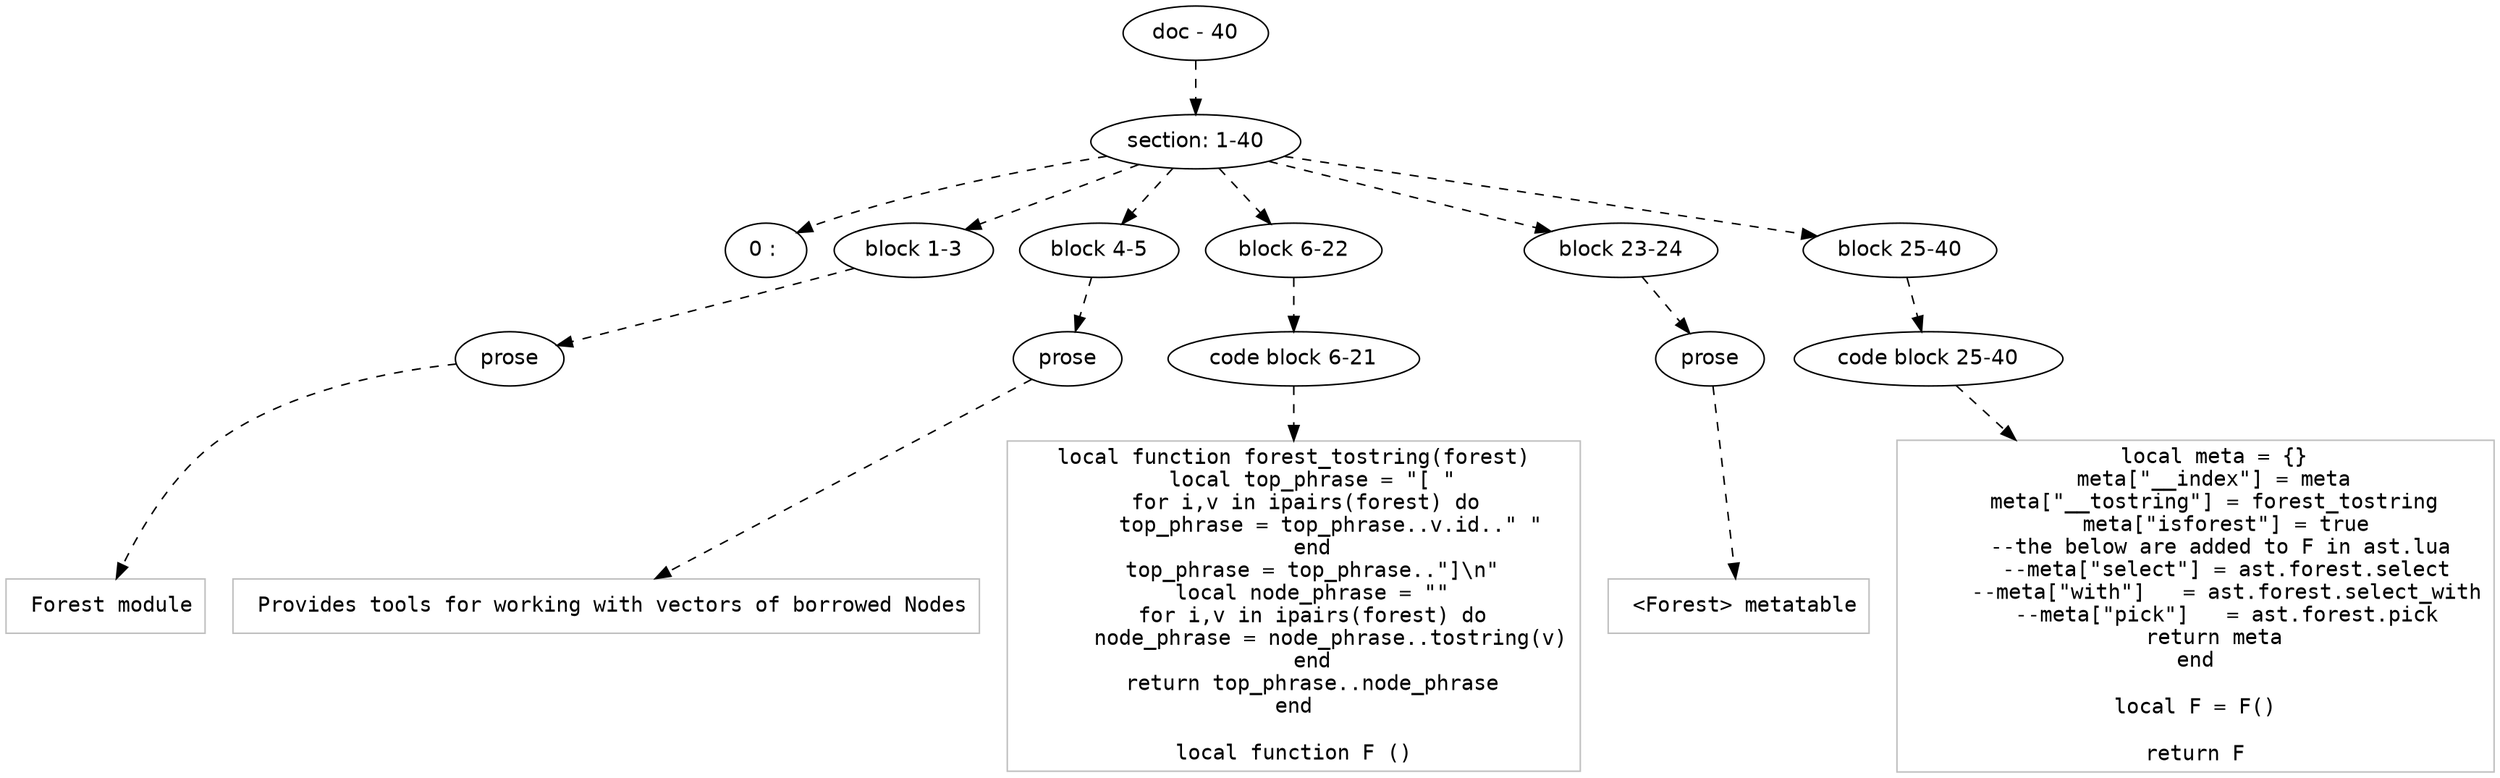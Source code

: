 digraph hierarchy {

node [fontname=Helvetica]
edge [style=dashed]

doc_0 [label="doc - 40"]


doc_0 -> { section_1}
{rank=same; section_1}

section_1 [label="section: 1-40"]


section_1 -> { header_2 block_3 block_4 block_5 block_6 block_7}
{rank=same; header_2 block_3 block_4 block_5 block_6 block_7}

header_2 [label="0 : "]

block_3 [label="block 1-3"]

block_4 [label="block 4-5"]

block_5 [label="block 6-22"]

block_6 [label="block 23-24"]

block_7 [label="block 25-40"]


block_3 -> { prose_8}
{rank=same; prose_8}

prose_8 [label="prose"]


prose_8 -> leaf_9
leaf_9  [color=Gray,shape=rectangle,fontname=Inconsolata,label=" Forest module
"]
block_4 -> { prose_10}
{rank=same; prose_10}

prose_10 [label="prose"]


prose_10 -> leaf_11
leaf_11  [color=Gray,shape=rectangle,fontname=Inconsolata,label=" Provides tools for working with vectors of borrowed Nodes
"]
block_5 -> { codeblock_12}
{rank=same; codeblock_12}

codeblock_12 [label="code block 6-21"]


codeblock_12 -> leaf_13
leaf_13  [color=Gray,shape=rectangle,fontname=Inconsolata,label="local function forest_tostring(forest)
   local top_phrase = \"[ \"
   for i,v in ipairs(forest) do 
      top_phrase = top_phrase..v.id..\" \"
   end
   top_phrase = top_phrase..\"]\\n\"
   local node_phrase = \"\"
   for i,v in ipairs(forest) do
      node_phrase = node_phrase..tostring(v)
   end
   return top_phrase..node_phrase
end

local function F ()"]
block_6 -> { prose_14}
{rank=same; prose_14}

prose_14 [label="prose"]


prose_14 -> leaf_15
leaf_15  [color=Gray,shape=rectangle,fontname=Inconsolata,label=" <Forest> metatable
"]
block_7 -> { codeblock_16}
{rank=same; codeblock_16}

codeblock_16 [label="code block 25-40"]


codeblock_16 -> leaf_17
leaf_17  [color=Gray,shape=rectangle,fontname=Inconsolata,label="   local meta = {}
   meta[\"__index\"] = meta
   meta[\"__tostring\"] = forest_tostring
     meta[\"isforest\"] = true
     --the below are added to F in ast.lua 
     --meta[\"select\"] = ast.forest.select
     --meta[\"with\"]   = ast.forest.select_with
     --meta[\"pick\"]   = ast.forest.pick
   return meta
end

local F = F()

return F"]

}
